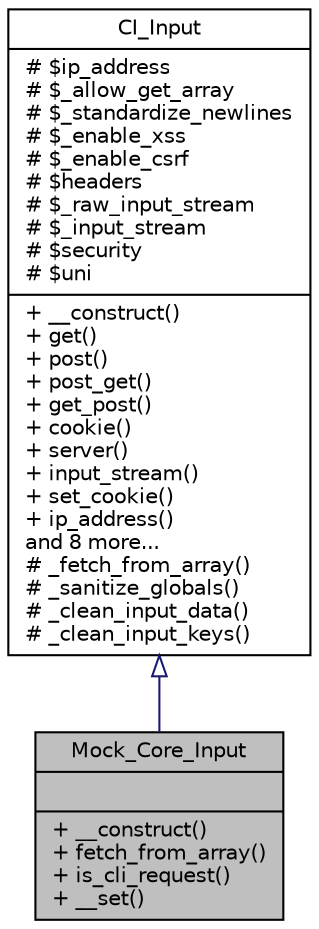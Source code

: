 digraph "Mock_Core_Input"
{
 // LATEX_PDF_SIZE
  edge [fontname="Helvetica",fontsize="10",labelfontname="Helvetica",labelfontsize="10"];
  node [fontname="Helvetica",fontsize="10",shape=record];
  Node2 [label="{Mock_Core_Input\n||+ __construct()\l+ fetch_from_array()\l+ is_cli_request()\l+ __set()\l}",height=0.2,width=0.4,color="black", fillcolor="grey75", style="filled", fontcolor="black",tooltip=" "];
  Node3 -> Node2 [dir="back",color="midnightblue",fontsize="10",style="solid",arrowtail="onormal",fontname="Helvetica"];
  Node3 [label="{CI_Input\n|# $ip_address\l# $_allow_get_array\l# $_standardize_newlines\l# $_enable_xss\l# $_enable_csrf\l# $headers\l# $_raw_input_stream\l# $_input_stream\l# $security\l# $uni\l|+ __construct()\l+ get()\l+ post()\l+ post_get()\l+ get_post()\l+ cookie()\l+ server()\l+ input_stream()\l+ set_cookie()\l+ ip_address()\land 8 more...\l# _fetch_from_array()\l# _sanitize_globals()\l# _clean_input_data()\l# _clean_input_keys()\l}",height=0.2,width=0.4,color="black", fillcolor="white", style="filled",URL="$class_c_i___input.html",tooltip=" "];
}
